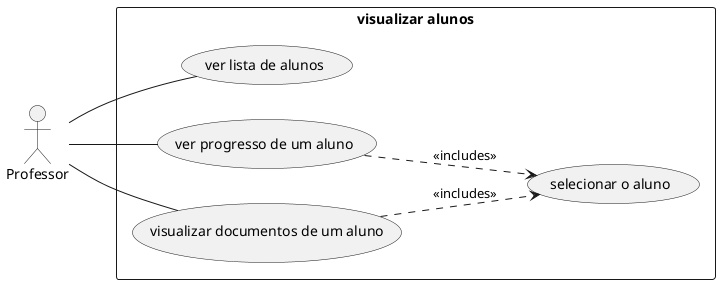 @startuml
left to right direction
skinparam packagestyle rectangle
actor Professor
rectangle "visualizar alunos" {
  Professor -- (ver lista de alunos)
  Professor -- (ver progresso de um aluno)
  (ver progresso de um aluno) ..> (selecionar o aluno): <<includes>>
  Professor -- (visualizar documentos de um aluno)
  (visualizar documentos de um aluno) ..> (selecionar o aluno): <<includes>>
}

@enduml